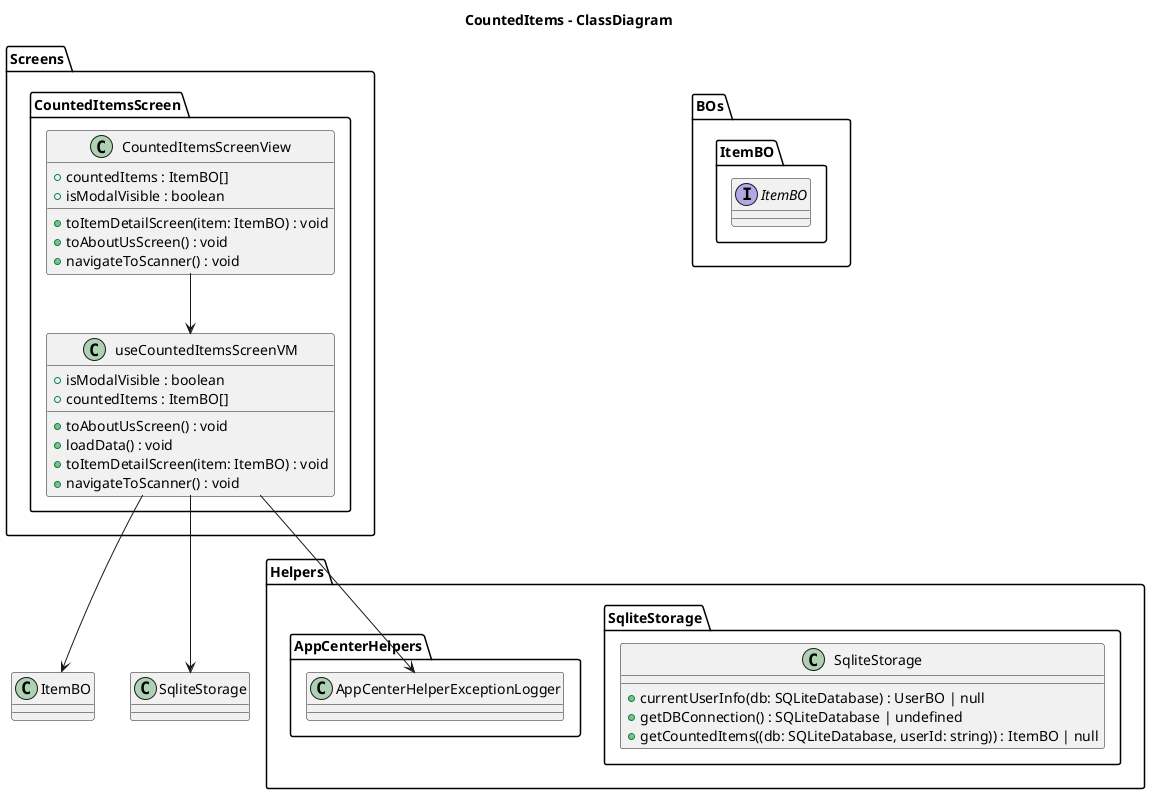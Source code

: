 @startuml CountedItems-ClassDiagram

title CountedItems - ClassDiagram

package Screens {
    package CountedItemsScreen{
        class CountedItemsScreenView {
            + countedItems : ItemBO[]
            + toItemDetailScreen(item: ItemBO) : void
            + isModalVisible : boolean
            + toAboutUsScreen() : void
            + navigateToScanner() : void
        }

        class useCountedItemsScreenVM{
            + isModalVisible : boolean
            + countedItems : ItemBO[]
            + toAboutUsScreen() : void
            + loadData() : void
            + toItemDetailScreen(item: ItemBO) : void
            + navigateToScanner() : void
        }
    }
}

package BOs {

    package ItemBO {
        interface ItemBO {

        }
    }

}

package Helpers {

    package SqliteStorage {
        class SqliteStorage {
            + currentUserInfo(db: SQLiteDatabase) : UserBO | null
            + getDBConnection() : SQLiteDatabase | undefined
            + getCountedItems((db: SQLiteDatabase, userId: string)) : ItemBO | null
        }
    }

    package AppCenterHelpers {
        class AppCenterHelperExceptionLogger {

        }
    }
}

CountedItemsScreenView --> useCountedItemsScreenVM
useCountedItemsScreenVM --> ItemBO
useCountedItemsScreenVM --> SqliteStorage
useCountedItemsScreenVM --> AppCenterHelperExceptionLogger

@enduml
